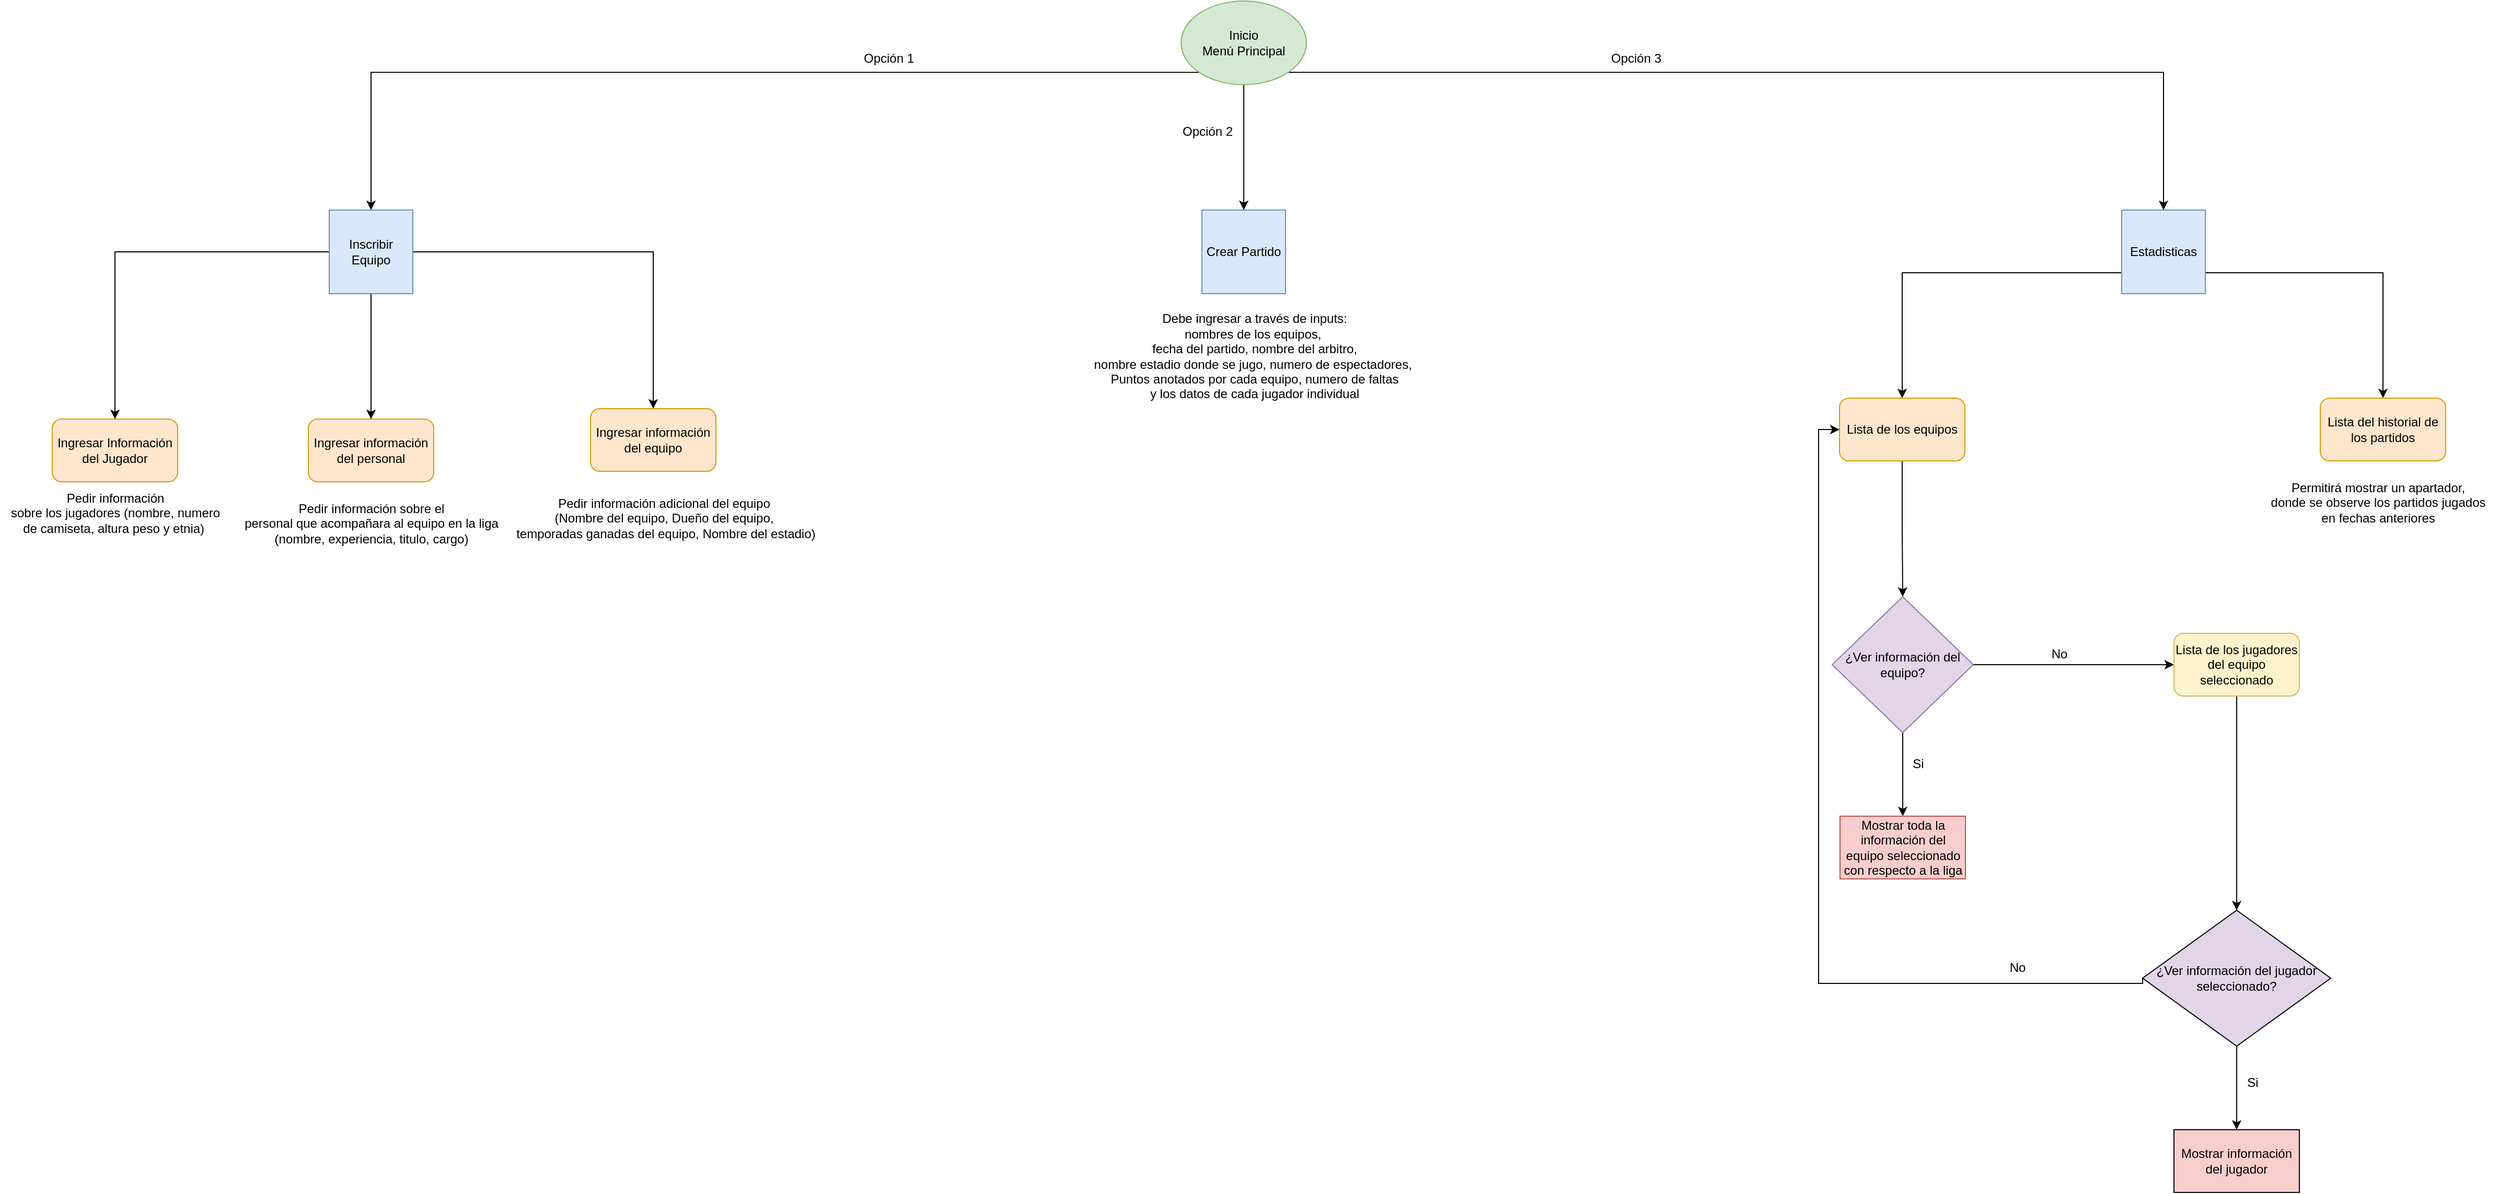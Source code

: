 <mxfile version="20.5.3" type="device"><diagram id="4M6ffoWZ2x3kdFEPpOSn" name="Página-1"><mxGraphModel dx="2581" dy="765" grid="1" gridSize="10" guides="1" tooltips="1" connect="1" arrows="1" fold="1" page="1" pageScale="1" pageWidth="1200" pageHeight="1600" math="0" shadow="0"><root><mxCell id="0"/><mxCell id="1" parent="0"/><mxCell id="E6lujpPgclQP6FqDvVdN-23" style="edgeStyle=orthogonalEdgeStyle;rounded=0;orthogonalLoop=1;jettySize=auto;html=1;exitX=0.5;exitY=1;exitDx=0;exitDy=0;entryX=0.5;entryY=0;entryDx=0;entryDy=0;" parent="1" source="E6lujpPgclQP6FqDvVdN-1" target="E6lujpPgclQP6FqDvVdN-5" edge="1"><mxGeometry relative="1" as="geometry"/></mxCell><mxCell id="E6lujpPgclQP6FqDvVdN-24" style="edgeStyle=orthogonalEdgeStyle;rounded=0;orthogonalLoop=1;jettySize=auto;html=1;exitX=0;exitY=1;exitDx=0;exitDy=0;entryX=0.5;entryY=0;entryDx=0;entryDy=0;" parent="1" source="E6lujpPgclQP6FqDvVdN-1" target="E6lujpPgclQP6FqDvVdN-4" edge="1"><mxGeometry relative="1" as="geometry"/></mxCell><mxCell id="E6lujpPgclQP6FqDvVdN-25" style="edgeStyle=orthogonalEdgeStyle;rounded=0;orthogonalLoop=1;jettySize=auto;html=1;exitX=1;exitY=1;exitDx=0;exitDy=0;" parent="1" source="E6lujpPgclQP6FqDvVdN-1" target="E6lujpPgclQP6FqDvVdN-6" edge="1"><mxGeometry relative="1" as="geometry"/></mxCell><mxCell id="E6lujpPgclQP6FqDvVdN-1" value="Inicio&lt;br&gt;Menú Principal" style="ellipse;whiteSpace=wrap;html=1;fillColor=#d5e8d4;strokeColor=#82b366;" parent="1" vertex="1"><mxGeometry x="-60" y="70" width="120" height="80" as="geometry"/></mxCell><mxCell id="E6lujpPgclQP6FqDvVdN-26" style="edgeStyle=orthogonalEdgeStyle;rounded=0;orthogonalLoop=1;jettySize=auto;html=1;exitX=0.5;exitY=1;exitDx=0;exitDy=0;entryX=0.5;entryY=0;entryDx=0;entryDy=0;" parent="1" source="E6lujpPgclQP6FqDvVdN-4" target="E6lujpPgclQP6FqDvVdN-13" edge="1"><mxGeometry relative="1" as="geometry"/></mxCell><mxCell id="E6lujpPgclQP6FqDvVdN-27" style="edgeStyle=orthogonalEdgeStyle;rounded=0;orthogonalLoop=1;jettySize=auto;html=1;exitX=0;exitY=0.5;exitDx=0;exitDy=0;entryX=0.5;entryY=0;entryDx=0;entryDy=0;" parent="1" source="E6lujpPgclQP6FqDvVdN-4" target="E6lujpPgclQP6FqDvVdN-11" edge="1"><mxGeometry relative="1" as="geometry"/></mxCell><mxCell id="E6lujpPgclQP6FqDvVdN-28" style="edgeStyle=orthogonalEdgeStyle;rounded=0;orthogonalLoop=1;jettySize=auto;html=1;exitX=1;exitY=0.5;exitDx=0;exitDy=0;entryX=0.5;entryY=0;entryDx=0;entryDy=0;" parent="1" source="E6lujpPgclQP6FqDvVdN-4" target="E6lujpPgclQP6FqDvVdN-21" edge="1"><mxGeometry relative="1" as="geometry"/></mxCell><mxCell id="E6lujpPgclQP6FqDvVdN-4" value="Inscribir Equipo" style="whiteSpace=wrap;html=1;aspect=fixed;fillColor=#dae8fc;strokeColor=#6c8ebf;" parent="1" vertex="1"><mxGeometry x="-875" y="270" width="80" height="80" as="geometry"/></mxCell><mxCell id="E6lujpPgclQP6FqDvVdN-5" value="Crear Partido" style="whiteSpace=wrap;html=1;aspect=fixed;fillColor=#dae8fc;strokeColor=#6c8ebf;" parent="1" vertex="1"><mxGeometry x="-40" y="270" width="80" height="80" as="geometry"/></mxCell><mxCell id="E6lujpPgclQP6FqDvVdN-43" style="edgeStyle=orthogonalEdgeStyle;rounded=0;orthogonalLoop=1;jettySize=auto;html=1;exitX=0;exitY=0.75;exitDx=0;exitDy=0;entryX=0.5;entryY=0;entryDx=0;entryDy=0;" parent="1" source="E6lujpPgclQP6FqDvVdN-6" target="E6lujpPgclQP6FqDvVdN-41" edge="1"><mxGeometry relative="1" as="geometry"/></mxCell><mxCell id="E6lujpPgclQP6FqDvVdN-48" style="edgeStyle=orthogonalEdgeStyle;rounded=0;orthogonalLoop=1;jettySize=auto;html=1;exitX=1;exitY=0.75;exitDx=0;exitDy=0;entryX=0.5;entryY=0;entryDx=0;entryDy=0;" parent="1" source="E6lujpPgclQP6FqDvVdN-6" target="E6lujpPgclQP6FqDvVdN-46" edge="1"><mxGeometry relative="1" as="geometry"/></mxCell><mxCell id="E6lujpPgclQP6FqDvVdN-6" value="Estadisticas" style="whiteSpace=wrap;html=1;aspect=fixed;fillColor=#dae8fc;strokeColor=#6c8ebf;" parent="1" vertex="1"><mxGeometry x="840" y="270" width="80" height="80" as="geometry"/></mxCell><mxCell id="E6lujpPgclQP6FqDvVdN-10" value="Opción 1" style="text;html=1;align=center;verticalAlign=middle;resizable=0;points=[];autosize=1;strokeColor=none;fillColor=none;" parent="1" vertex="1"><mxGeometry x="-375" y="110" width="70" height="30" as="geometry"/></mxCell><mxCell id="E6lujpPgclQP6FqDvVdN-11" value="Ingresar Información del Jugador" style="rounded=1;whiteSpace=wrap;html=1;fillColor=#ffe6cc;strokeColor=#d79b00;" parent="1" vertex="1"><mxGeometry x="-1140" y="470" width="120" height="60" as="geometry"/></mxCell><mxCell id="E6lujpPgclQP6FqDvVdN-13" value="Ingresar información del personal" style="rounded=1;whiteSpace=wrap;html=1;fillColor=#ffe6cc;strokeColor=#d79b00;" parent="1" vertex="1"><mxGeometry x="-895" y="470" width="120" height="60" as="geometry"/></mxCell><mxCell id="E6lujpPgclQP6FqDvVdN-15" value="Pedir información &lt;br&gt;sobre los jugadores (nombre, numero &lt;br&gt;de camiseta, altura peso y etnia)&amp;nbsp;" style="text;html=1;align=center;verticalAlign=middle;resizable=0;points=[];autosize=1;strokeColor=none;fillColor=none;" parent="1" vertex="1"><mxGeometry x="-1190" y="530" width="220" height="60" as="geometry"/></mxCell><mxCell id="E6lujpPgclQP6FqDvVdN-18" value="Opción 2" style="text;html=1;align=center;verticalAlign=middle;resizable=0;points=[];autosize=1;strokeColor=none;fillColor=none;" parent="1" vertex="1"><mxGeometry x="-70" y="180" width="70" height="30" as="geometry"/></mxCell><mxCell id="E6lujpPgclQP6FqDvVdN-19" value="Opción 3" style="text;html=1;align=center;verticalAlign=middle;resizable=0;points=[];autosize=1;strokeColor=none;fillColor=none;" parent="1" vertex="1"><mxGeometry x="340" y="110" width="70" height="30" as="geometry"/></mxCell><mxCell id="E6lujpPgclQP6FqDvVdN-20" value="Pedir información sobre el &lt;br&gt;personal que acompañara&amp;nbsp;al equipo en la liga &lt;br&gt;(nombre, experiencia, titulo, cargo)" style="text;html=1;align=center;verticalAlign=middle;resizable=0;points=[];autosize=1;strokeColor=none;fillColor=none;" parent="1" vertex="1"><mxGeometry x="-970" y="540" width="270" height="60" as="geometry"/></mxCell><mxCell id="E6lujpPgclQP6FqDvVdN-21" value="Ingresar información del equipo" style="rounded=1;whiteSpace=wrap;html=1;fillColor=#ffe6cc;strokeColor=#d79b00;" parent="1" vertex="1"><mxGeometry x="-625" y="460" width="120" height="60" as="geometry"/></mxCell><mxCell id="E6lujpPgclQP6FqDvVdN-29" value="Pedir información adicional del equipo&lt;br&gt;(Nombre del equipo, Dueño del equipo,&lt;br&gt;&amp;nbsp;temporadas ganadas del equipo,&amp;nbsp;Nombre del estadio)" style="text;html=1;align=center;verticalAlign=middle;resizable=0;points=[];autosize=1;strokeColor=none;fillColor=none;" parent="1" vertex="1"><mxGeometry x="-710" y="535" width="310" height="60" as="geometry"/></mxCell><mxCell id="E6lujpPgclQP6FqDvVdN-35" value="Debe ingresar a través de inputs: &lt;br&gt;nombres de los equipos,&amp;nbsp;&lt;br&gt;fecha del partido, nombre del arbitro, &lt;br&gt;nombre estadio donde se jugo, numero de espectadores,&amp;nbsp;&lt;br&gt;Puntos anotados por cada equipo, numero de faltas&lt;br&gt;y los datos de cada jugador individual" style="text;html=1;align=center;verticalAlign=middle;resizable=0;points=[];autosize=1;strokeColor=none;fillColor=none;" parent="1" vertex="1"><mxGeometry x="-155" y="360" width="330" height="100" as="geometry"/></mxCell><mxCell id="E6lujpPgclQP6FqDvVdN-45" style="edgeStyle=orthogonalEdgeStyle;rounded=0;orthogonalLoop=1;jettySize=auto;html=1;exitX=0.5;exitY=1;exitDx=0;exitDy=0;entryX=0.5;entryY=0;entryDx=0;entryDy=0;" parent="1" source="E6lujpPgclQP6FqDvVdN-41" target="E6lujpPgclQP6FqDvVdN-44" edge="1"><mxGeometry relative="1" as="geometry"/></mxCell><mxCell id="E6lujpPgclQP6FqDvVdN-41" value="Lista de los equipos" style="rounded=1;whiteSpace=wrap;html=1;fillColor=#ffe6cc;strokeColor=#d79b00;" parent="1" vertex="1"><mxGeometry x="570" y="450" width="120" height="60" as="geometry"/></mxCell><mxCell id="E6lujpPgclQP6FqDvVdN-51" style="edgeStyle=orthogonalEdgeStyle;rounded=0;orthogonalLoop=1;jettySize=auto;html=1;exitX=0.5;exitY=1;exitDx=0;exitDy=0;entryX=0.5;entryY=0;entryDx=0;entryDy=0;" parent="1" source="E6lujpPgclQP6FqDvVdN-44" target="E6lujpPgclQP6FqDvVdN-50" edge="1"><mxGeometry relative="1" as="geometry"/></mxCell><mxCell id="E6lujpPgclQP6FqDvVdN-53" style="edgeStyle=orthogonalEdgeStyle;rounded=0;orthogonalLoop=1;jettySize=auto;html=1;exitX=1;exitY=0.5;exitDx=0;exitDy=0;entryX=0;entryY=0.5;entryDx=0;entryDy=0;" parent="1" source="E6lujpPgclQP6FqDvVdN-44" target="E6lujpPgclQP6FqDvVdN-56" edge="1"><mxGeometry relative="1" as="geometry"><mxPoint x="870" y="705.077" as="targetPoint"/></mxGeometry></mxCell><mxCell id="E6lujpPgclQP6FqDvVdN-44" value="¿Ver información del equipo?" style="rhombus;whiteSpace=wrap;html=1;fillColor=#e1d5e7;strokeColor=#9673a6;" parent="1" vertex="1"><mxGeometry x="563" y="640" width="135" height="130" as="geometry"/></mxCell><mxCell id="E6lujpPgclQP6FqDvVdN-46" value="Lista del historial de los partidos" style="rounded=1;whiteSpace=wrap;html=1;fillColor=#ffe6cc;strokeColor=#d79b00;" parent="1" vertex="1"><mxGeometry x="1030" y="450" width="120" height="60" as="geometry"/></mxCell><mxCell id="E6lujpPgclQP6FqDvVdN-49" value="Permitirá mostrar un apartador, &lt;br&gt;donde se observe los partidos jugados &lt;br&gt;en fechas anteriores" style="text;html=1;align=center;verticalAlign=middle;resizable=0;points=[];autosize=1;strokeColor=none;fillColor=none;" parent="1" vertex="1"><mxGeometry x="970" y="520" width="230" height="60" as="geometry"/></mxCell><mxCell id="E6lujpPgclQP6FqDvVdN-50" value="Mostrar toda la información del equipo seleccionado con respecto a la liga" style="rounded=0;whiteSpace=wrap;html=1;fillColor=#f8cecc;strokeColor=#b85450;" parent="1" vertex="1"><mxGeometry x="570.5" y="850" width="120" height="60" as="geometry"/></mxCell><mxCell id="E6lujpPgclQP6FqDvVdN-52" value="Si" style="text;html=1;align=center;verticalAlign=middle;resizable=0;points=[];autosize=1;strokeColor=none;fillColor=none;" parent="1" vertex="1"><mxGeometry x="630" y="785" width="30" height="30" as="geometry"/></mxCell><mxCell id="E6lujpPgclQP6FqDvVdN-54" value="No" style="text;html=1;align=center;verticalAlign=middle;resizable=0;points=[];autosize=1;strokeColor=none;fillColor=none;" parent="1" vertex="1"><mxGeometry x="760" y="680" width="40" height="30" as="geometry"/></mxCell><mxCell id="E6lujpPgclQP6FqDvVdN-58" style="edgeStyle=orthogonalEdgeStyle;rounded=0;orthogonalLoop=1;jettySize=auto;html=1;exitX=0.5;exitY=1;exitDx=0;exitDy=0;entryX=0.5;entryY=0;entryDx=0;entryDy=0;" parent="1" source="E6lujpPgclQP6FqDvVdN-56" target="E6lujpPgclQP6FqDvVdN-57" edge="1"><mxGeometry relative="1" as="geometry"/></mxCell><mxCell id="E6lujpPgclQP6FqDvVdN-56" value="Lista de los jugadores del equipo seleccionado" style="rounded=1;whiteSpace=wrap;html=1;fillColor=#fff2cc;strokeColor=#d6b656;" parent="1" vertex="1"><mxGeometry x="890" y="675" width="120" height="60" as="geometry"/></mxCell><mxCell id="E6lujpPgclQP6FqDvVdN-60" style="edgeStyle=orthogonalEdgeStyle;rounded=0;orthogonalLoop=1;jettySize=auto;html=1;exitX=0.5;exitY=1;exitDx=0;exitDy=0;entryX=0.5;entryY=0;entryDx=0;entryDy=0;" parent="1" source="E6lujpPgclQP6FqDvVdN-57" target="E6lujpPgclQP6FqDvVdN-59" edge="1"><mxGeometry relative="1" as="geometry"/></mxCell><mxCell id="E6lujpPgclQP6FqDvVdN-62" style="edgeStyle=orthogonalEdgeStyle;rounded=0;orthogonalLoop=1;jettySize=auto;html=1;exitX=0;exitY=0.5;exitDx=0;exitDy=0;entryX=0;entryY=0.5;entryDx=0;entryDy=0;" parent="1" source="E6lujpPgclQP6FqDvVdN-57" target="E6lujpPgclQP6FqDvVdN-41" edge="1"><mxGeometry relative="1" as="geometry"><Array as="points"><mxPoint x="860" y="1010"/><mxPoint x="550" y="1010"/><mxPoint x="550" y="480"/></Array></mxGeometry></mxCell><mxCell id="E6lujpPgclQP6FqDvVdN-57" value="¿Ver información del jugador seleccionado?" style="rhombus;whiteSpace=wrap;html=1;fillColor=#E1D5E7;" parent="1" vertex="1"><mxGeometry x="860" y="940" width="180" height="130" as="geometry"/></mxCell><mxCell id="E6lujpPgclQP6FqDvVdN-59" value="Mostrar información del jugador" style="rounded=0;whiteSpace=wrap;html=1;fillColor=#F8CECC;" parent="1" vertex="1"><mxGeometry x="890" y="1150" width="120" height="60" as="geometry"/></mxCell><mxCell id="E6lujpPgclQP6FqDvVdN-61" value="Si" style="text;html=1;align=center;verticalAlign=middle;resizable=0;points=[];autosize=1;strokeColor=none;fillColor=none;" parent="1" vertex="1"><mxGeometry x="950" y="1090" width="30" height="30" as="geometry"/></mxCell><mxCell id="E6lujpPgclQP6FqDvVdN-63" value="No" style="text;html=1;align=center;verticalAlign=middle;resizable=0;points=[];autosize=1;strokeColor=none;fillColor=none;" parent="1" vertex="1"><mxGeometry x="720" y="980" width="40" height="30" as="geometry"/></mxCell></root></mxGraphModel></diagram></mxfile>